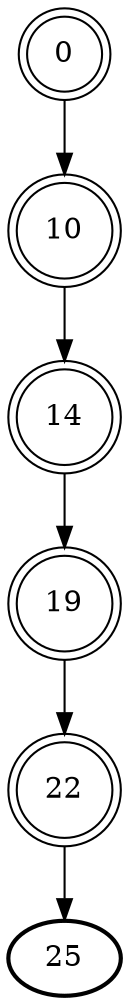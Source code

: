 digraph print
{
	size="7.5,10"; 
	ratio=auto;
	nodesep=0.1;
	0 [shape=doublecircle];
	0 -> { 10; };
	10 [shape=doublecircle];
	10 -> { 14; };
	14 [shape=doublecircle];
	14 -> { 19; };
	19 [shape=doublecircle];
	19 -> { 22; };
	22 [shape=doublecircle];
	22 -> { 25; };
	25 [style=bold];
}

